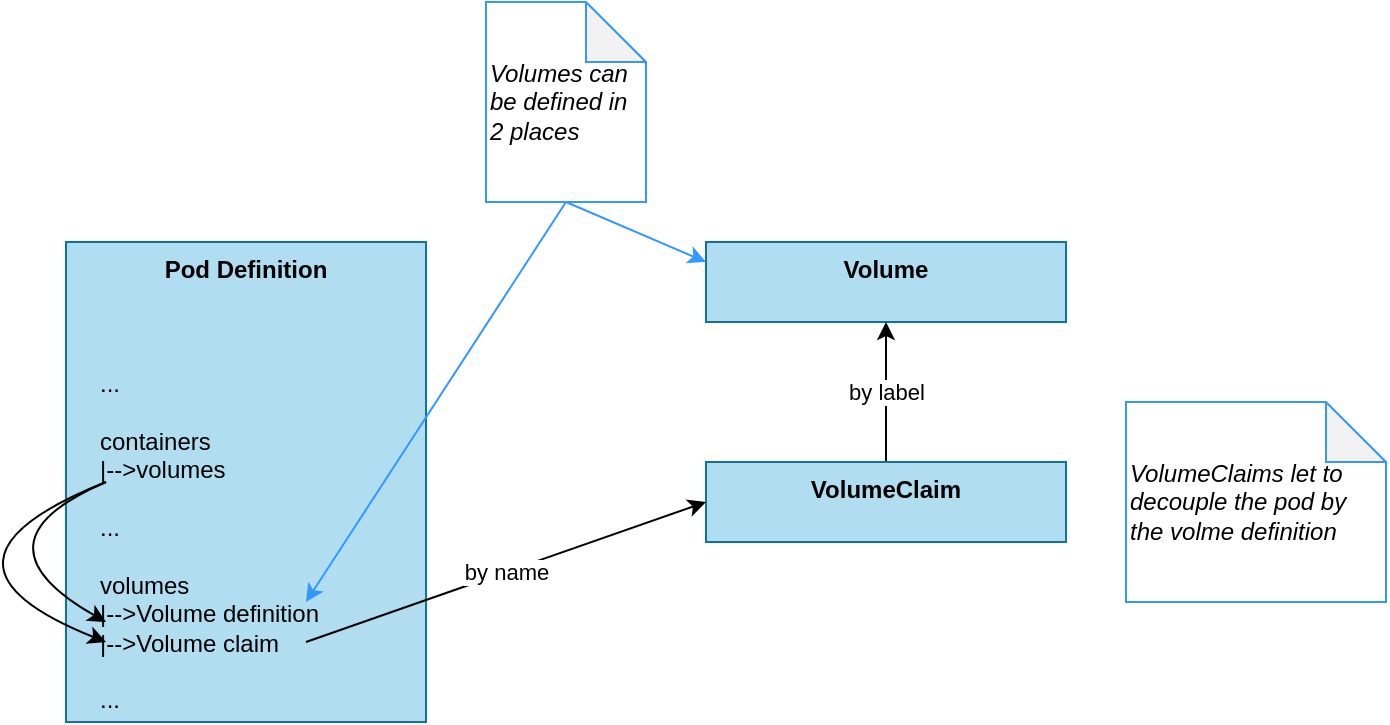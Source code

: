 <mxfile version="13.7.3" type="device"><diagram id="cHd7vb7k3y3gtj1GldLU" name="Pagina-1"><mxGraphModel dx="1102" dy="851" grid="1" gridSize="10" guides="1" tooltips="1" connect="1" arrows="1" fold="1" page="1" pageScale="1" pageWidth="827" pageHeight="1169" math="0" shadow="0"><root><mxCell id="0"/><mxCell id="1" parent="0"/><mxCell id="VsxJdbTrYIyAbQK-gowm-1" value="&lt;b&gt;Pod Definition&lt;/b&gt;" style="rounded=0;whiteSpace=wrap;html=1;verticalAlign=top;fillColor=#b1ddf0;strokeColor=#10739e;movable=0;resizable=0;rotatable=0;deletable=0;editable=0;connectable=0;" vertex="1" parent="1"><mxGeometry x="120" y="290" width="180" height="240" as="geometry"/></mxCell><mxCell id="VsxJdbTrYIyAbQK-gowm-2" value="...&lt;br&gt;&lt;br&gt;containers&lt;br&gt;|--&amp;gt;volumes&lt;br&gt;&lt;br&gt;...&lt;br&gt;&lt;br&gt;volumes&lt;br&gt;|--&amp;gt;Volume definition&lt;br&gt;|--&amp;gt;Volume claim&lt;br&gt;&lt;br&gt;..." style="text;html=1;strokeColor=none;fillColor=none;align=left;verticalAlign=middle;whiteSpace=wrap;rounded=0;movable=0;resizable=0;rotatable=0;deletable=0;editable=0;connectable=0;" vertex="1" parent="1"><mxGeometry x="135" y="360" width="150" height="160" as="geometry"/></mxCell><mxCell id="VsxJdbTrYIyAbQK-gowm-3" value="&lt;b&gt;Volume&lt;/b&gt;" style="rounded=0;whiteSpace=wrap;html=1;verticalAlign=top;fillColor=#b1ddf0;strokeColor=#10739e;" vertex="1" parent="1"><mxGeometry x="440" y="290" width="180" height="40" as="geometry"/></mxCell><mxCell id="VsxJdbTrYIyAbQK-gowm-5" value="by label" style="edgeStyle=orthogonalEdgeStyle;rounded=0;orthogonalLoop=1;jettySize=auto;html=1;entryX=0.5;entryY=1;entryDx=0;entryDy=0;" edge="1" parent="1" source="VsxJdbTrYIyAbQK-gowm-4" target="VsxJdbTrYIyAbQK-gowm-3"><mxGeometry relative="1" as="geometry"/></mxCell><mxCell id="VsxJdbTrYIyAbQK-gowm-4" value="&lt;b&gt;VolumeClaim&lt;/b&gt;" style="rounded=0;whiteSpace=wrap;html=1;verticalAlign=top;fillColor=#b1ddf0;strokeColor=#10739e;" vertex="1" parent="1"><mxGeometry x="440" y="400" width="180" height="40" as="geometry"/></mxCell><mxCell id="VsxJdbTrYIyAbQK-gowm-6" value="by name" style="endArrow=classic;html=1;entryX=0;entryY=0.5;entryDx=0;entryDy=0;" edge="1" parent="1" target="VsxJdbTrYIyAbQK-gowm-4"><mxGeometry width="50" height="50" relative="1" as="geometry"><mxPoint x="240" y="490" as="sourcePoint"/><mxPoint x="440" y="320" as="targetPoint"/></mxGeometry></mxCell><mxCell id="VsxJdbTrYIyAbQK-gowm-7" value="" style="endArrow=classic;html=1;curved=1;" edge="1" parent="1"><mxGeometry width="50" height="50" relative="1" as="geometry"><mxPoint x="140" y="410" as="sourcePoint"/><mxPoint x="140" y="480" as="targetPoint"/><Array as="points"><mxPoint x="70" y="440"/></Array></mxGeometry></mxCell><mxCell id="VsxJdbTrYIyAbQK-gowm-8" value="" style="endArrow=classic;html=1;curved=1;" edge="1" parent="1"><mxGeometry x="-0.466" y="9" width="50" height="50" relative="1" as="geometry"><mxPoint x="140" y="410" as="sourcePoint"/><mxPoint x="140" y="490" as="targetPoint"/><Array as="points"><mxPoint x="40" y="450"/></Array><mxPoint x="1" as="offset"/></mxGeometry></mxCell><mxCell id="VsxJdbTrYIyAbQK-gowm-9" value="&lt;i&gt;Volumes can be defined in 2 places&lt;/i&gt;" style="shape=note;whiteSpace=wrap;html=1;backgroundOutline=1;darkOpacity=0.05;align=left;strokeColor=#3399FF;" vertex="1" parent="1"><mxGeometry x="330" y="170" width="80" height="100" as="geometry"/></mxCell><mxCell id="VsxJdbTrYIyAbQK-gowm-11" value="" style="endArrow=classic;html=1;exitX=0.5;exitY=1;exitDx=0;exitDy=0;exitPerimeter=0;strokeColor=#3399FF;" edge="1" parent="1" source="VsxJdbTrYIyAbQK-gowm-9"><mxGeometry width="50" height="50" relative="1" as="geometry"><mxPoint x="390" y="360" as="sourcePoint"/><mxPoint x="240" y="470" as="targetPoint"/></mxGeometry></mxCell><mxCell id="VsxJdbTrYIyAbQK-gowm-12" value="" style="endArrow=classic;html=1;exitX=0.5;exitY=1;exitDx=0;exitDy=0;exitPerimeter=0;entryX=0;entryY=0.25;entryDx=0;entryDy=0;strokeColor=#3399FF;" edge="1" parent="1" source="VsxJdbTrYIyAbQK-gowm-9" target="VsxJdbTrYIyAbQK-gowm-3"><mxGeometry width="50" height="50" relative="1" as="geometry"><mxPoint x="400" y="220" as="sourcePoint"/><mxPoint x="250" y="480" as="targetPoint"/></mxGeometry></mxCell><mxCell id="VsxJdbTrYIyAbQK-gowm-13" value="&lt;i&gt;VolumeClaims let to decouple the pod by the volme definition&lt;/i&gt;" style="shape=note;whiteSpace=wrap;html=1;backgroundOutline=1;darkOpacity=0.05;align=left;strokeColor=#3399FF;" vertex="1" parent="1"><mxGeometry x="650" y="370" width="130" height="100" as="geometry"/></mxCell></root></mxGraphModel></diagram></mxfile>